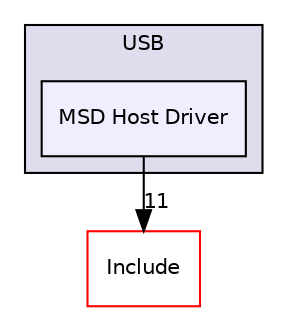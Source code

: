 digraph "C:/Users/mainuser/Desktop/School/SeniorProject/EthKitTCP/Microchip/USB/MSD Host Driver" {
  compound=true
  node [ fontsize="10", fontname="Helvetica"];
  edge [ labelfontsize="10", labelfontname="Helvetica"];
  subgraph clusterdir_0a24c4421d9b613056fbe1b6b73d66fc {
    graph [ bgcolor="#ddddee", pencolor="black", label="USB" fontname="Helvetica", fontsize="10", URL="dir_0a24c4421d9b613056fbe1b6b73d66fc.html"]
  dir_846c73a8b5217e3f16d790408b57df57 [shape=box, label="MSD Host Driver", style="filled", fillcolor="#eeeeff", pencolor="black", URL="dir_846c73a8b5217e3f16d790408b57df57.html"];
  }
  dir_7ce300d8a919a620616ec6bc64c02d37 [shape=box label="Include" fillcolor="white" style="filled" color="red" URL="dir_7ce300d8a919a620616ec6bc64c02d37.html"];
  dir_846c73a8b5217e3f16d790408b57df57->dir_7ce300d8a919a620616ec6bc64c02d37 [headlabel="11", labeldistance=1.5 headhref="dir_000090_000022.html"];
}
